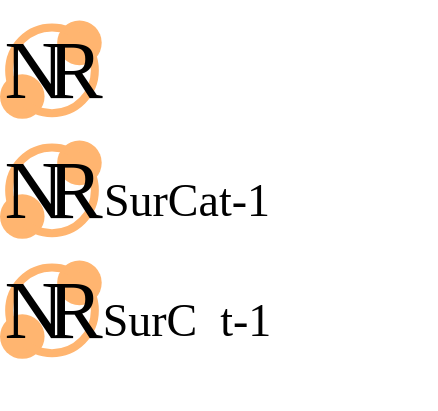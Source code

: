 <mxfile version="21.7.4" type="github">
  <diagram name="Page-1" id="Aepk1z3x0AU0BN8KnOkQ">
    <mxGraphModel dx="1638" dy="1235" grid="1" gridSize="10" guides="1" tooltips="1" connect="1" arrows="1" fold="1" page="1" pageScale="1" pageWidth="850" pageHeight="1100" math="0" shadow="0">
      <root>
        <mxCell id="0" />
        <mxCell id="1" parent="0" />
        <mxCell id="vjM24v7GKNgbKBQb0JpN-21" value="&lt;font style=&quot;font-size: 23px;&quot; data-font-src=&quot;https://fonts.googleapis.com/css?family=Fira+Sans&quot; face=&quot;Fira Sans&quot;&gt;SurCat-1&lt;/font&gt;" style="text;html=1;align=center;verticalAlign=middle;resizable=0;points=[];autosize=1;strokeColor=none;fillColor=none;" vertex="1" parent="1">
          <mxGeometry x="298" y="220" width="110" height="40" as="geometry" />
        </mxCell>
        <mxCell id="vjM24v7GKNgbKBQb0JpN-6" value="" style="group;movable=1;resizable=1;rotatable=1;deletable=1;editable=1;locked=0;connectable=1;" vertex="1" connectable="0" parent="1">
          <mxGeometry x="260" y="140" width="64" height="80" as="geometry" />
        </mxCell>
        <mxCell id="vjM24v7GKNgbKBQb0JpN-11" value="" style="group" vertex="1" connectable="0" parent="vjM24v7GKNgbKBQb0JpN-6">
          <mxGeometry y="10.286" width="50.857" height="49.143" as="geometry" />
        </mxCell>
        <mxCell id="vjM24v7GKNgbKBQb0JpN-10" value="" style="ellipse;whiteSpace=wrap;html=1;aspect=fixed;fillColor=#FFB570;strokeColor=none;strokeWidth=4;" vertex="1" parent="vjM24v7GKNgbKBQb0JpN-11">
          <mxGeometry y="26.857" width="22.286" height="22.286" as="geometry" />
        </mxCell>
        <mxCell id="vjM24v7GKNgbKBQb0JpN-9" value="" style="ellipse;whiteSpace=wrap;html=1;aspect=fixed;fillColor=#FFB570;strokeColor=none;strokeWidth=4;" vertex="1" parent="vjM24v7GKNgbKBQb0JpN-11">
          <mxGeometry x="28.571" width="22.286" height="22.286" as="geometry" />
        </mxCell>
        <mxCell id="vjM24v7GKNgbKBQb0JpN-2" value="" style="ellipse;whiteSpace=wrap;html=1;aspect=fixed;fillColor=none;strokeColor=#FFB570;strokeWidth=4;" vertex="1" parent="vjM24v7GKNgbKBQb0JpN-11">
          <mxGeometry x="4.571" y="3.429" width="42.857" height="42.857" as="geometry" />
        </mxCell>
        <mxCell id="vjM24v7GKNgbKBQb0JpN-1" value="&lt;font data-font-src=&quot;https://fonts.googleapis.com/css?family=Fira+Sans&quot; face=&quot;Fira Sans&quot; style=&quot;font-size: 41px;&quot;&gt;N&lt;/font&gt;" style="text;html=1;strokeColor=none;fillColor=none;align=center;verticalAlign=middle;whiteSpace=wrap;rounded=0;" vertex="1" parent="vjM24v7GKNgbKBQb0JpN-6">
          <mxGeometry y="26.286" width="34.286" height="17.143" as="geometry" />
        </mxCell>
        <mxCell id="vjM24v7GKNgbKBQb0JpN-3" value="&lt;span style=&quot;color: rgb(0, 0, 0); font-family: &amp;quot;Fira Sans&amp;quot;; font-size: 41px; font-style: normal; font-variant-ligatures: normal; font-variant-caps: normal; font-weight: 400; letter-spacing: normal; orphans: 2; text-align: center; text-indent: 0px; text-transform: none; widows: 2; word-spacing: 0px; -webkit-text-stroke-width: 0px; text-decoration-thickness: initial; text-decoration-style: initial; text-decoration-color: initial; float: none; display: inline !important;&quot;&gt;R&lt;/span&gt;" style="text;whiteSpace=wrap;html=1;fillColor=none;" vertex="1" parent="vjM24v7GKNgbKBQb0JpN-6">
          <mxGeometry x="21.857" y="4.29" width="36.571" height="80" as="geometry" />
        </mxCell>
        <mxCell id="vjM24v7GKNgbKBQb0JpN-14" value="" style="group;movable=1;resizable=1;rotatable=1;deletable=1;editable=1;locked=0;connectable=1;" vertex="1" connectable="0" parent="1">
          <mxGeometry x="260" y="200" width="64" height="80" as="geometry" />
        </mxCell>
        <mxCell id="vjM24v7GKNgbKBQb0JpN-15" value="" style="group" vertex="1" connectable="0" parent="vjM24v7GKNgbKBQb0JpN-14">
          <mxGeometry y="10.286" width="50.857" height="49.143" as="geometry" />
        </mxCell>
        <mxCell id="vjM24v7GKNgbKBQb0JpN-16" value="" style="ellipse;whiteSpace=wrap;html=1;aspect=fixed;fillColor=#FFB570;strokeColor=none;strokeWidth=4;" vertex="1" parent="vjM24v7GKNgbKBQb0JpN-15">
          <mxGeometry y="26.857" width="22.286" height="22.286" as="geometry" />
        </mxCell>
        <mxCell id="vjM24v7GKNgbKBQb0JpN-17" value="" style="ellipse;whiteSpace=wrap;html=1;aspect=fixed;fillColor=#FFB570;strokeColor=none;strokeWidth=4;" vertex="1" parent="vjM24v7GKNgbKBQb0JpN-15">
          <mxGeometry x="28.571" width="22.286" height="22.286" as="geometry" />
        </mxCell>
        <mxCell id="vjM24v7GKNgbKBQb0JpN-18" value="" style="ellipse;whiteSpace=wrap;html=1;aspect=fixed;fillColor=none;strokeColor=#FFB570;strokeWidth=4;" vertex="1" parent="vjM24v7GKNgbKBQb0JpN-15">
          <mxGeometry x="4.571" y="3.429" width="42.857" height="42.857" as="geometry" />
        </mxCell>
        <mxCell id="vjM24v7GKNgbKBQb0JpN-19" value="&lt;font data-font-src=&quot;https://fonts.googleapis.com/css?family=Fira+Sans&quot; face=&quot;Fira Sans&quot; style=&quot;font-size: 41px;&quot;&gt;N&lt;/font&gt;" style="text;html=1;strokeColor=none;fillColor=none;align=center;verticalAlign=middle;whiteSpace=wrap;rounded=0;" vertex="1" parent="vjM24v7GKNgbKBQb0JpN-14">
          <mxGeometry y="26.286" width="34.286" height="17.143" as="geometry" />
        </mxCell>
        <mxCell id="vjM24v7GKNgbKBQb0JpN-20" value="&lt;span style=&quot;color: rgb(0, 0, 0); font-family: &amp;quot;Fira Sans&amp;quot;; font-size: 41px; font-style: normal; font-variant-ligatures: normal; font-variant-caps: normal; font-weight: 400; letter-spacing: normal; orphans: 2; text-align: center; text-indent: 0px; text-transform: none; widows: 2; word-spacing: 0px; -webkit-text-stroke-width: 0px; text-decoration-thickness: initial; text-decoration-style: initial; text-decoration-color: initial; float: none; display: inline !important;&quot;&gt;R&lt;/span&gt;" style="text;whiteSpace=wrap;html=1;fillColor=none;" vertex="1" parent="vjM24v7GKNgbKBQb0JpN-14">
          <mxGeometry x="21.857" y="4.29" width="36.571" height="80" as="geometry" />
        </mxCell>
        <mxCell id="vjM24v7GKNgbKBQb0JpN-23" value="&lt;font style=&quot;font-size: 23px;&quot; data-font-src=&quot;https://fonts.googleapis.com/css?family=Fira+Sans&quot; face=&quot;Fira Sans&quot;&gt;SurC&amp;nbsp; t-1&lt;/font&gt;" style="text;html=1;align=center;verticalAlign=middle;resizable=0;points=[];autosize=1;strokeColor=none;fillColor=none;" vertex="1" parent="1">
          <mxGeometry x="298" y="280" width="110" height="40" as="geometry" />
        </mxCell>
        <mxCell id="vjM24v7GKNgbKBQb0JpN-24" value="" style="shape=image;verticalLabelPosition=bottom;labelBackgroundColor=default;verticalAlign=top;aspect=fixed;imageAspect=0;image=https://external-content.duckduckgo.com/iu/?u=https%3A%2F%2Fcdn4.iconfinder.com%2Fdata%2Ficons%2Fblack-cat-pattern%2F94%2Fcat2-512.png&amp;f=1&amp;nofb=1&amp;ipt=7d096a1cc81427f1f8c560dcbac715fca898a53b88fb4954a45cc367470c4480&amp;ipo=images;imageBackground=none;imageBorder=none;fillOpacity=100;sketch=1;curveFitting=1;jiggle=2;" vertex="1" parent="1">
          <mxGeometry x="408" y="200" width="70" height="70" as="geometry" />
        </mxCell>
        <mxCell id="vjM24v7GKNgbKBQb0JpN-25" value="" style="group;movable=1;resizable=1;rotatable=1;deletable=1;editable=1;locked=0;connectable=1;" vertex="1" connectable="0" parent="1">
          <mxGeometry x="260" y="260" width="64" height="80" as="geometry" />
        </mxCell>
        <mxCell id="vjM24v7GKNgbKBQb0JpN-26" value="" style="group" vertex="1" connectable="0" parent="vjM24v7GKNgbKBQb0JpN-25">
          <mxGeometry y="10.286" width="50.857" height="49.143" as="geometry" />
        </mxCell>
        <mxCell id="vjM24v7GKNgbKBQb0JpN-27" value="" style="ellipse;whiteSpace=wrap;html=1;aspect=fixed;fillColor=#FFB570;strokeColor=none;strokeWidth=4;" vertex="1" parent="vjM24v7GKNgbKBQb0JpN-26">
          <mxGeometry y="26.857" width="22.286" height="22.286" as="geometry" />
        </mxCell>
        <mxCell id="vjM24v7GKNgbKBQb0JpN-28" value="" style="ellipse;whiteSpace=wrap;html=1;aspect=fixed;fillColor=#FFB570;strokeColor=none;strokeWidth=4;" vertex="1" parent="vjM24v7GKNgbKBQb0JpN-26">
          <mxGeometry x="28.571" width="22.286" height="22.286" as="geometry" />
        </mxCell>
        <mxCell id="vjM24v7GKNgbKBQb0JpN-29" value="" style="ellipse;whiteSpace=wrap;html=1;aspect=fixed;fillColor=none;strokeColor=#FFB570;strokeWidth=4;" vertex="1" parent="vjM24v7GKNgbKBQb0JpN-26">
          <mxGeometry x="4.571" y="3.429" width="42.857" height="42.857" as="geometry" />
        </mxCell>
        <mxCell id="vjM24v7GKNgbKBQb0JpN-30" value="&lt;font data-font-src=&quot;https://fonts.googleapis.com/css?family=Fira+Sans&quot; face=&quot;Fira Sans&quot; style=&quot;font-size: 41px;&quot;&gt;N&lt;/font&gt;" style="text;html=1;strokeColor=none;fillColor=none;align=center;verticalAlign=middle;whiteSpace=wrap;rounded=0;" vertex="1" parent="vjM24v7GKNgbKBQb0JpN-25">
          <mxGeometry y="26.286" width="34.286" height="17.143" as="geometry" />
        </mxCell>
        <mxCell id="vjM24v7GKNgbKBQb0JpN-31" value="&lt;span style=&quot;color: rgb(0, 0, 0); font-family: &amp;quot;Fira Sans&amp;quot;; font-size: 41px; font-style: normal; font-variant-ligatures: normal; font-variant-caps: normal; font-weight: 400; letter-spacing: normal; orphans: 2; text-align: center; text-indent: 0px; text-transform: none; widows: 2; word-spacing: 0px; -webkit-text-stroke-width: 0px; text-decoration-thickness: initial; text-decoration-style: initial; text-decoration-color: initial; float: none; display: inline !important;&quot;&gt;R&lt;/span&gt;" style="text;whiteSpace=wrap;html=1;fillColor=none;" vertex="1" parent="vjM24v7GKNgbKBQb0JpN-25">
          <mxGeometry x="21.857" y="4.29" width="36.571" height="80" as="geometry" />
        </mxCell>
      </root>
    </mxGraphModel>
  </diagram>
</mxfile>
